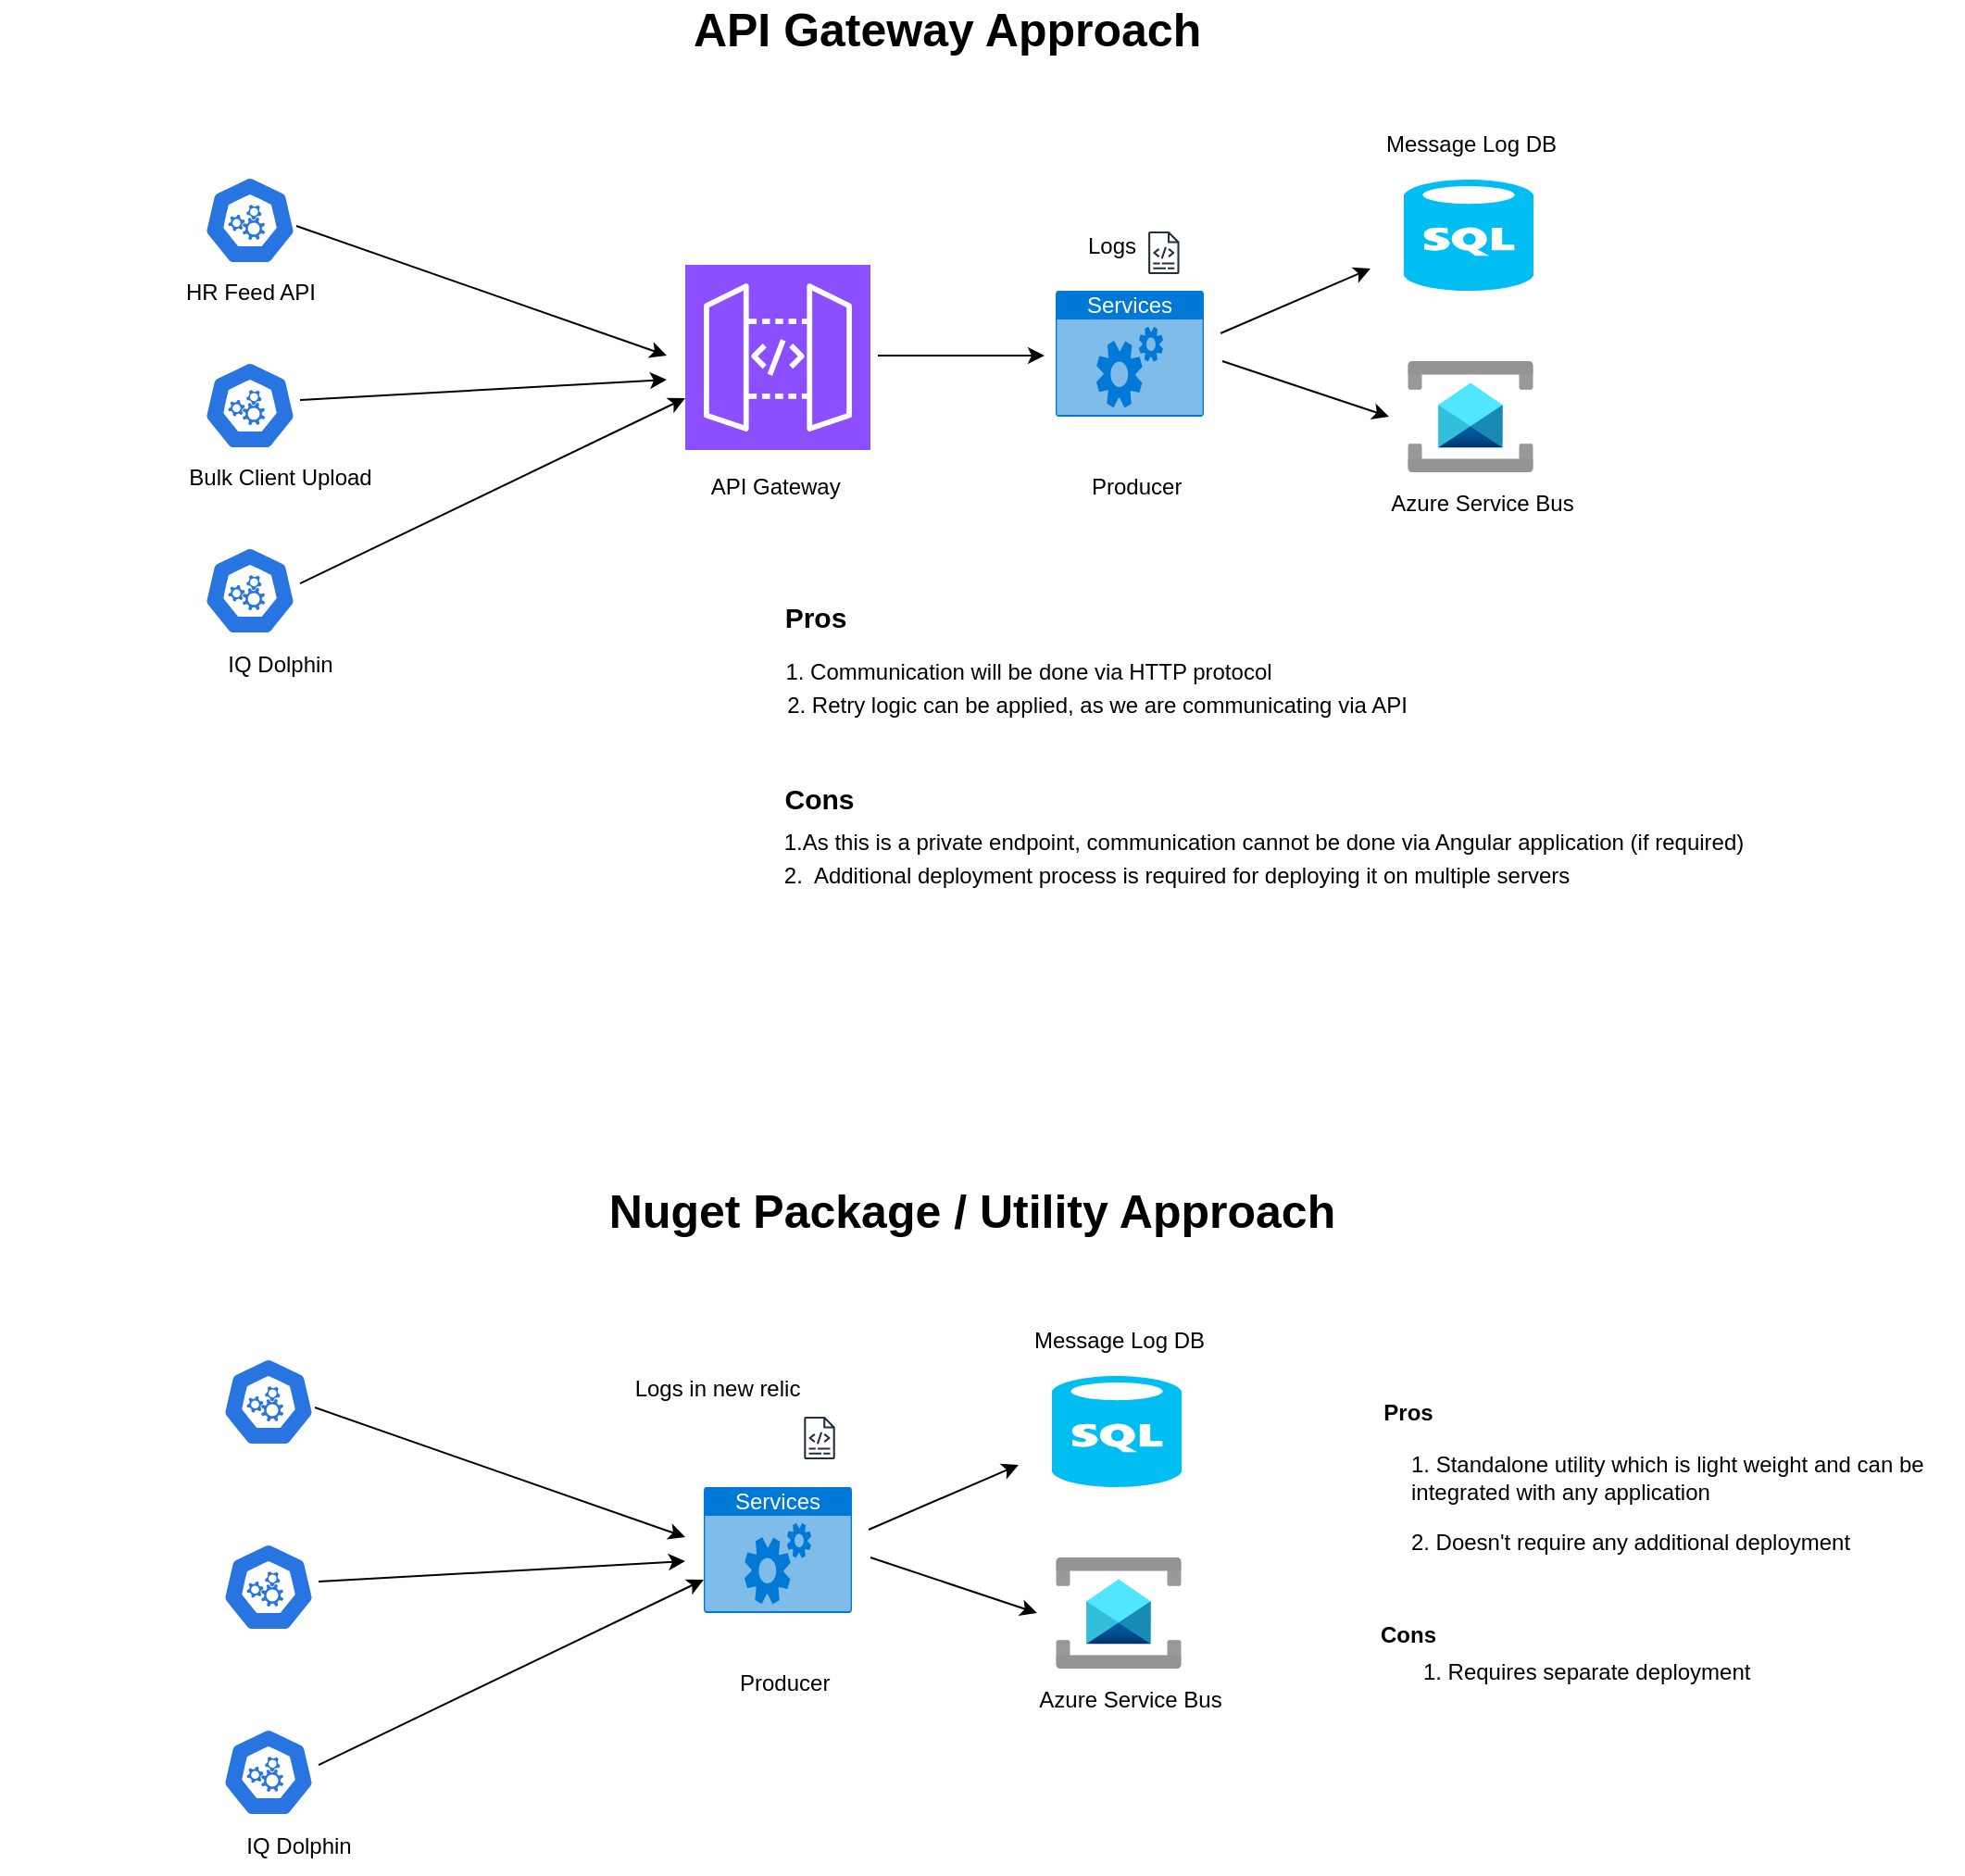 <mxfile version="23.1.4" type="github">
  <diagram name="Page-1" id="zTyLRDN7jb53dtOWvMF_">
    <mxGraphModel dx="1816" dy="509" grid="1" gridSize="10" guides="1" tooltips="1" connect="1" arrows="1" fold="1" page="1" pageScale="1" pageWidth="827" pageHeight="1169" math="0" shadow="0">
      <root>
        <mxCell id="0" />
        <mxCell id="1" parent="0" />
        <mxCell id="ib6bxDoDmYWr2v-HCl_p-1" value="" style="sketch=0;points=[[0,0,0],[0.25,0,0],[0.5,0,0],[0.75,0,0],[1,0,0],[0,1,0],[0.25,1,0],[0.5,1,0],[0.75,1,0],[1,1,0],[0,0.25,0],[0,0.5,0],[0,0.75,0],[1,0.25,0],[1,0.5,0],[1,0.75,0]];outlineConnect=0;fontColor=#232F3E;fillColor=#8C4FFF;strokeColor=#ffffff;dashed=0;verticalLabelPosition=bottom;verticalAlign=top;align=center;html=1;fontSize=12;fontStyle=0;aspect=fixed;shape=mxgraph.aws4.resourceIcon;resIcon=mxgraph.aws4.api_gateway;" vertex="1" parent="1">
          <mxGeometry x="350" y="233" width="100" height="100" as="geometry" />
        </mxCell>
        <mxCell id="ib6bxDoDmYWr2v-HCl_p-2" value="" style="aspect=fixed;sketch=0;html=1;dashed=0;whitespace=wrap;fillColor=#2875E2;strokeColor=#ffffff;points=[[0.005,0.63,0],[0.1,0.2,0],[0.9,0.2,0],[0.5,0,0],[0.995,0.63,0],[0.72,0.99,0],[0.5,1,0],[0.28,0.99,0]];shape=mxgraph.kubernetes.icon2;prIcon=api" vertex="1" parent="1">
          <mxGeometry x="90" y="185" width="50" height="48" as="geometry" />
        </mxCell>
        <mxCell id="ib6bxDoDmYWr2v-HCl_p-3" value="" style="aspect=fixed;sketch=0;html=1;dashed=0;whitespace=wrap;fillColor=#2875E2;strokeColor=#ffffff;points=[[0.005,0.63,0],[0.1,0.2,0],[0.9,0.2,0],[0.5,0,0],[0.995,0.63,0],[0.72,0.99,0],[0.5,1,0],[0.28,0.99,0]];shape=mxgraph.kubernetes.icon2;prIcon=api" vertex="1" parent="1">
          <mxGeometry x="90" y="285" width="50" height="48" as="geometry" />
        </mxCell>
        <mxCell id="ib6bxDoDmYWr2v-HCl_p-4" value="" style="aspect=fixed;sketch=0;html=1;dashed=0;whitespace=wrap;fillColor=#2875E2;strokeColor=#ffffff;points=[[0.005,0.63,0],[0.1,0.2,0],[0.9,0.2,0],[0.5,0,0],[0.995,0.63,0],[0.72,0.99,0],[0.5,1,0],[0.28,0.99,0]];shape=mxgraph.kubernetes.icon2;prIcon=api" vertex="1" parent="1">
          <mxGeometry x="90" y="385" width="50" height="48" as="geometry" />
        </mxCell>
        <mxCell id="ib6bxDoDmYWr2v-HCl_p-5" value="" style="endArrow=classic;html=1;rounded=0;" edge="1" parent="1">
          <mxGeometry width="50" height="50" relative="1" as="geometry">
            <mxPoint x="140" y="212" as="sourcePoint" />
            <mxPoint x="340" y="282" as="targetPoint" />
          </mxGeometry>
        </mxCell>
        <mxCell id="ib6bxDoDmYWr2v-HCl_p-6" value="" style="endArrow=classic;html=1;rounded=0;exitX=1.04;exitY=0.438;exitDx=0;exitDy=0;exitPerimeter=0;" edge="1" parent="1" source="ib6bxDoDmYWr2v-HCl_p-3">
          <mxGeometry width="50" height="50" relative="1" as="geometry">
            <mxPoint x="150" y="225" as="sourcePoint" />
            <mxPoint x="340" y="295" as="targetPoint" />
          </mxGeometry>
        </mxCell>
        <mxCell id="ib6bxDoDmYWr2v-HCl_p-7" value="" style="endArrow=classic;html=1;rounded=0;exitX=1.04;exitY=0.417;exitDx=0;exitDy=0;exitPerimeter=0;" edge="1" parent="1" source="ib6bxDoDmYWr2v-HCl_p-4">
          <mxGeometry width="50" height="50" relative="1" as="geometry">
            <mxPoint x="152" y="316" as="sourcePoint" />
            <mxPoint x="350" y="305" as="targetPoint" />
          </mxGeometry>
        </mxCell>
        <mxCell id="ib6bxDoDmYWr2v-HCl_p-8" value="HR Feed API" style="text;html=1;align=center;verticalAlign=middle;resizable=0;points=[];autosize=1;strokeColor=none;fillColor=none;" vertex="1" parent="1">
          <mxGeometry x="70" y="233" width="90" height="30" as="geometry" />
        </mxCell>
        <mxCell id="ib6bxDoDmYWr2v-HCl_p-9" value="Bulk Client Upload" style="text;html=1;align=center;verticalAlign=middle;resizable=0;points=[];autosize=1;strokeColor=none;fillColor=none;" vertex="1" parent="1">
          <mxGeometry x="71" y="333" width="120" height="30" as="geometry" />
        </mxCell>
        <mxCell id="ib6bxDoDmYWr2v-HCl_p-10" value="IQ Dolphin" style="text;html=1;align=center;verticalAlign=middle;resizable=0;points=[];autosize=1;strokeColor=none;fillColor=none;" vertex="1" parent="1">
          <mxGeometry x="91" y="434" width="80" height="30" as="geometry" />
        </mxCell>
        <mxCell id="ib6bxDoDmYWr2v-HCl_p-11" value="" style="image;aspect=fixed;html=1;points=[];align=center;fontSize=12;image=img/lib/azure2/integration/Service_Bus.svg;" vertex="1" parent="1">
          <mxGeometry x="740" y="285" width="68" height="60" as="geometry" />
        </mxCell>
        <mxCell id="ib6bxDoDmYWr2v-HCl_p-12" value="Services" style="html=1;whiteSpace=wrap;strokeColor=none;fillColor=#0079D6;labelPosition=center;verticalLabelPosition=middle;verticalAlign=top;align=center;fontSize=12;outlineConnect=0;spacingTop=-6;fontColor=#FFFFFF;sketch=0;shape=mxgraph.sitemap.services;" vertex="1" parent="1">
          <mxGeometry x="550" y="247" width="80" height="68" as="geometry" />
        </mxCell>
        <mxCell id="ib6bxDoDmYWr2v-HCl_p-13" value="&amp;nbsp; Producer" style="text;html=1;align=center;verticalAlign=middle;resizable=0;points=[];autosize=1;strokeColor=none;fillColor=none;" vertex="1" parent="1">
          <mxGeometry x="550" y="338" width="80" height="30" as="geometry" />
        </mxCell>
        <mxCell id="ib6bxDoDmYWr2v-HCl_p-14" value="" style="endArrow=classic;html=1;rounded=0;" edge="1" parent="1">
          <mxGeometry width="50" height="50" relative="1" as="geometry">
            <mxPoint x="640" y="285" as="sourcePoint" />
            <mxPoint x="730" y="315" as="targetPoint" />
          </mxGeometry>
        </mxCell>
        <mxCell id="ib6bxDoDmYWr2v-HCl_p-15" value="" style="endArrow=classic;html=1;rounded=0;" edge="1" parent="1">
          <mxGeometry width="50" height="50" relative="1" as="geometry">
            <mxPoint x="454" y="282" as="sourcePoint" />
            <mxPoint x="544" y="282" as="targetPoint" />
          </mxGeometry>
        </mxCell>
        <mxCell id="ib6bxDoDmYWr2v-HCl_p-16" value="API Gateway&amp;nbsp;" style="text;html=1;align=center;verticalAlign=middle;resizable=0;points=[];autosize=1;strokeColor=none;fillColor=none;" vertex="1" parent="1">
          <mxGeometry x="350" y="338" width="100" height="30" as="geometry" />
        </mxCell>
        <mxCell id="ib6bxDoDmYWr2v-HCl_p-17" value="Azure Service Bus" style="text;html=1;align=center;verticalAlign=middle;resizable=0;points=[];autosize=1;strokeColor=none;fillColor=none;" vertex="1" parent="1">
          <mxGeometry x="720" y="347" width="120" height="30" as="geometry" />
        </mxCell>
        <mxCell id="ib6bxDoDmYWr2v-HCl_p-18" value="" style="verticalLabelPosition=bottom;html=1;verticalAlign=top;align=center;strokeColor=none;fillColor=#00BEF2;shape=mxgraph.azure.sql_database;" vertex="1" parent="1">
          <mxGeometry x="738" y="187" width="70" height="60" as="geometry" />
        </mxCell>
        <mxCell id="ib6bxDoDmYWr2v-HCl_p-19" value="" style="endArrow=classic;html=1;rounded=0;" edge="1" parent="1">
          <mxGeometry width="50" height="50" relative="1" as="geometry">
            <mxPoint x="639" y="270" as="sourcePoint" />
            <mxPoint x="720" y="235" as="targetPoint" />
          </mxGeometry>
        </mxCell>
        <mxCell id="ib6bxDoDmYWr2v-HCl_p-21" value="Message Log DB" style="text;html=1;align=center;verticalAlign=middle;resizable=0;points=[];autosize=1;strokeColor=none;fillColor=none;" vertex="1" parent="1">
          <mxGeometry x="714" y="153" width="120" height="30" as="geometry" />
        </mxCell>
        <mxCell id="ib6bxDoDmYWr2v-HCl_p-22" value="API Gateway Approach&amp;nbsp;" style="text;html=1;align=center;verticalAlign=middle;whiteSpace=wrap;rounded=0;fontStyle=1;fontSize=25;" vertex="1" parent="1">
          <mxGeometry x="290" y="90" width="410" height="30" as="geometry" />
        </mxCell>
        <mxCell id="ib6bxDoDmYWr2v-HCl_p-24" value="" style="aspect=fixed;sketch=0;html=1;dashed=0;whitespace=wrap;fillColor=#2875E2;strokeColor=#ffffff;points=[[0.005,0.63,0],[0.1,0.2,0],[0.9,0.2,0],[0.5,0,0],[0.995,0.63,0],[0.72,0.99,0],[0.5,1,0],[0.28,0.99,0]];shape=mxgraph.kubernetes.icon2;prIcon=api" vertex="1" parent="1">
          <mxGeometry x="100" y="823" width="50" height="48" as="geometry" />
        </mxCell>
        <mxCell id="ib6bxDoDmYWr2v-HCl_p-25" value="" style="aspect=fixed;sketch=0;html=1;dashed=0;whitespace=wrap;fillColor=#2875E2;strokeColor=#ffffff;points=[[0.005,0.63,0],[0.1,0.2,0],[0.9,0.2,0],[0.5,0,0],[0.995,0.63,0],[0.72,0.99,0],[0.5,1,0],[0.28,0.99,0]];shape=mxgraph.kubernetes.icon2;prIcon=api" vertex="1" parent="1">
          <mxGeometry x="100" y="923" width="50" height="48" as="geometry" />
        </mxCell>
        <mxCell id="ib6bxDoDmYWr2v-HCl_p-26" value="" style="aspect=fixed;sketch=0;html=1;dashed=0;whitespace=wrap;fillColor=#2875E2;strokeColor=#ffffff;points=[[0.005,0.63,0],[0.1,0.2,0],[0.9,0.2,0],[0.5,0,0],[0.995,0.63,0],[0.72,0.99,0],[0.5,1,0],[0.28,0.99,0]];shape=mxgraph.kubernetes.icon2;prIcon=api" vertex="1" parent="1">
          <mxGeometry x="100" y="1023" width="50" height="48" as="geometry" />
        </mxCell>
        <mxCell id="ib6bxDoDmYWr2v-HCl_p-27" value="" style="endArrow=classic;html=1;rounded=0;" edge="1" parent="1">
          <mxGeometry width="50" height="50" relative="1" as="geometry">
            <mxPoint x="150" y="850" as="sourcePoint" />
            <mxPoint x="350" y="920" as="targetPoint" />
          </mxGeometry>
        </mxCell>
        <mxCell id="ib6bxDoDmYWr2v-HCl_p-28" value="" style="endArrow=classic;html=1;rounded=0;exitX=1.04;exitY=0.438;exitDx=0;exitDy=0;exitPerimeter=0;" edge="1" parent="1" source="ib6bxDoDmYWr2v-HCl_p-25">
          <mxGeometry width="50" height="50" relative="1" as="geometry">
            <mxPoint x="160" y="863" as="sourcePoint" />
            <mxPoint x="350" y="933" as="targetPoint" />
          </mxGeometry>
        </mxCell>
        <mxCell id="ib6bxDoDmYWr2v-HCl_p-29" value="" style="endArrow=classic;html=1;rounded=0;exitX=1.04;exitY=0.417;exitDx=0;exitDy=0;exitPerimeter=0;" edge="1" parent="1" source="ib6bxDoDmYWr2v-HCl_p-26">
          <mxGeometry width="50" height="50" relative="1" as="geometry">
            <mxPoint x="162" y="954" as="sourcePoint" />
            <mxPoint x="360" y="943" as="targetPoint" />
          </mxGeometry>
        </mxCell>
        <mxCell id="ib6bxDoDmYWr2v-HCl_p-30" value="IQ Dolphin" style="text;html=1;align=center;verticalAlign=middle;resizable=0;points=[];autosize=1;strokeColor=none;fillColor=none;" vertex="1" parent="1">
          <mxGeometry x="101" y="1072" width="80" height="30" as="geometry" />
        </mxCell>
        <mxCell id="ib6bxDoDmYWr2v-HCl_p-31" value="" style="image;aspect=fixed;html=1;points=[];align=center;fontSize=12;image=img/lib/azure2/integration/Service_Bus.svg;" vertex="1" parent="1">
          <mxGeometry x="550" y="931" width="68" height="60" as="geometry" />
        </mxCell>
        <mxCell id="ib6bxDoDmYWr2v-HCl_p-32" value="Services" style="html=1;whiteSpace=wrap;strokeColor=none;fillColor=#0079D6;labelPosition=center;verticalLabelPosition=middle;verticalAlign=top;align=center;fontSize=12;outlineConnect=0;spacingTop=-6;fontColor=#FFFFFF;sketch=0;shape=mxgraph.sitemap.services;" vertex="1" parent="1">
          <mxGeometry x="360" y="893" width="80" height="68" as="geometry" />
        </mxCell>
        <mxCell id="ib6bxDoDmYWr2v-HCl_p-33" value="&amp;nbsp; Producer" style="text;html=1;align=center;verticalAlign=middle;resizable=0;points=[];autosize=1;strokeColor=none;fillColor=none;" vertex="1" parent="1">
          <mxGeometry x="360" y="984" width="80" height="30" as="geometry" />
        </mxCell>
        <mxCell id="ib6bxDoDmYWr2v-HCl_p-34" value="" style="endArrow=classic;html=1;rounded=0;" edge="1" parent="1">
          <mxGeometry width="50" height="50" relative="1" as="geometry">
            <mxPoint x="450" y="931" as="sourcePoint" />
            <mxPoint x="540" y="961" as="targetPoint" />
          </mxGeometry>
        </mxCell>
        <mxCell id="ib6bxDoDmYWr2v-HCl_p-37" value="Azure Service Bus" style="text;html=1;align=center;verticalAlign=middle;resizable=0;points=[];autosize=1;strokeColor=none;fillColor=none;" vertex="1" parent="1">
          <mxGeometry x="530" y="993" width="120" height="30" as="geometry" />
        </mxCell>
        <mxCell id="ib6bxDoDmYWr2v-HCl_p-38" value="" style="verticalLabelPosition=bottom;html=1;verticalAlign=top;align=center;strokeColor=none;fillColor=#00BEF2;shape=mxgraph.azure.sql_database;" vertex="1" parent="1">
          <mxGeometry x="548" y="833" width="70" height="60" as="geometry" />
        </mxCell>
        <mxCell id="ib6bxDoDmYWr2v-HCl_p-39" value="" style="endArrow=classic;html=1;rounded=0;" edge="1" parent="1">
          <mxGeometry width="50" height="50" relative="1" as="geometry">
            <mxPoint x="449" y="916" as="sourcePoint" />
            <mxPoint x="530" y="881" as="targetPoint" />
          </mxGeometry>
        </mxCell>
        <mxCell id="ib6bxDoDmYWr2v-HCl_p-40" value="Message Log DB" style="text;html=1;align=center;verticalAlign=middle;resizable=0;points=[];autosize=1;strokeColor=none;fillColor=none;" vertex="1" parent="1">
          <mxGeometry x="524" y="799" width="120" height="30" as="geometry" />
        </mxCell>
        <mxCell id="ib6bxDoDmYWr2v-HCl_p-41" value="Nuget Package / Utility Approach" style="text;html=1;align=center;verticalAlign=middle;whiteSpace=wrap;rounded=0;fontStyle=1;fontSize=25;" vertex="1" parent="1">
          <mxGeometry x="300" y="728" width="410" height="30" as="geometry" />
        </mxCell>
        <mxCell id="ib6bxDoDmYWr2v-HCl_p-49" value="Logs&lt;br&gt;" style="text;html=1;align=center;verticalAlign=middle;resizable=0;points=[];autosize=1;strokeColor=none;fillColor=none;" vertex="1" parent="1">
          <mxGeometry x="555" y="208" width="50" height="30" as="geometry" />
        </mxCell>
        <mxCell id="ib6bxDoDmYWr2v-HCl_p-50" value="" style="sketch=0;outlineConnect=0;fontColor=#232F3E;gradientColor=none;fillColor=#232F3D;strokeColor=none;dashed=0;verticalLabelPosition=bottom;verticalAlign=top;align=center;html=1;fontSize=12;fontStyle=0;aspect=fixed;pointerEvents=1;shape=mxgraph.aws4.logs;" vertex="1" parent="1">
          <mxGeometry x="600" y="215" width="16.81" height="23" as="geometry" />
        </mxCell>
        <mxCell id="ib6bxDoDmYWr2v-HCl_p-51" value="Logs in new relic" style="text;html=1;align=center;verticalAlign=middle;resizable=0;points=[];autosize=1;strokeColor=none;fillColor=none;" vertex="1" parent="1">
          <mxGeometry x="312" y="825" width="110" height="30" as="geometry" />
        </mxCell>
        <mxCell id="ib6bxDoDmYWr2v-HCl_p-52" value="" style="sketch=0;outlineConnect=0;fontColor=#232F3E;gradientColor=none;fillColor=#232F3D;strokeColor=none;dashed=0;verticalLabelPosition=bottom;verticalAlign=top;align=center;html=1;fontSize=12;fontStyle=0;aspect=fixed;pointerEvents=1;shape=mxgraph.aws4.logs;" vertex="1" parent="1">
          <mxGeometry x="414.1" y="855" width="16.81" height="23" as="geometry" />
        </mxCell>
        <mxCell id="ib6bxDoDmYWr2v-HCl_p-53" value="Pros" style="text;html=1;align=center;verticalAlign=middle;resizable=0;points=[];autosize=1;strokeColor=none;fillColor=none;fontSize=15;fontStyle=1" vertex="1" parent="1">
          <mxGeometry x="390" y="408" width="60" height="30" as="geometry" />
        </mxCell>
        <mxCell id="ib6bxDoDmYWr2v-HCl_p-56" value="1. Communication will be done via HTTP protocol&lt;br&gt;" style="text;html=1;align=center;verticalAlign=middle;resizable=0;points=[];autosize=1;strokeColor=none;fillColor=none;" vertex="1" parent="1">
          <mxGeometry x="390" y="438" width="290" height="30" as="geometry" />
        </mxCell>
        <mxCell id="ib6bxDoDmYWr2v-HCl_p-57" value="2. Retry logic can be applied, as we are communicating via API" style="text;html=1;align=center;verticalAlign=middle;resizable=0;points=[];autosize=1;strokeColor=none;fillColor=none;" vertex="1" parent="1">
          <mxGeometry x="392" y="456" width="360" height="30" as="geometry" />
        </mxCell>
        <mxCell id="ib6bxDoDmYWr2v-HCl_p-58" value="Cons" style="text;html=1;align=center;verticalAlign=middle;resizable=0;points=[];autosize=1;strokeColor=none;fillColor=none;fontSize=15;fontStyle=1" vertex="1" parent="1">
          <mxGeometry x="392" y="506" width="60" height="30" as="geometry" />
        </mxCell>
        <mxCell id="ib6bxDoDmYWr2v-HCl_p-59" value="1.As this is a private endpoint, communication cannot be done via Angular application (if required)" style="text;html=1;align=center;verticalAlign=middle;resizable=0;points=[];autosize=1;strokeColor=none;fillColor=none;" vertex="1" parent="1">
          <mxGeometry x="392" y="530" width="540" height="30" as="geometry" />
        </mxCell>
        <mxCell id="ib6bxDoDmYWr2v-HCl_p-61" value="&amp;nbsp; &amp;nbsp; &amp;nbsp; &amp;nbsp; &amp;nbsp; &amp;nbsp; &amp;nbsp; &amp;nbsp; &amp;nbsp; &amp;nbsp; &amp;nbsp; &amp;nbsp; &amp;nbsp; &amp;nbsp; &amp;nbsp; &amp;nbsp; &amp;nbsp; &amp;nbsp; &amp;nbsp; &amp;nbsp; &amp;nbsp; &amp;nbsp; &amp;nbsp; &amp;nbsp; &amp;nbsp; &amp;nbsp; &amp;nbsp; &amp;nbsp; &amp;nbsp; &amp;nbsp; &amp;nbsp; &amp;nbsp; &amp;nbsp; &amp;nbsp; &amp;nbsp; &amp;nbsp; &amp;nbsp; &amp;nbsp; &amp;nbsp; &amp;nbsp; &amp;nbsp; &amp;nbsp; &amp;nbsp; &amp;nbsp; &amp;nbsp; &amp;nbsp; &amp;nbsp; &amp;nbsp; &amp;nbsp; &amp;nbsp; &amp;nbsp; &amp;nbsp; &amp;nbsp; &amp;nbsp; &amp;nbsp; &amp;nbsp; &amp;nbsp; &amp;nbsp; &amp;nbsp; &amp;nbsp; &amp;nbsp; &amp;nbsp;2.&amp;nbsp; Additional deployment process is required for deploying it on multiple servers" style="text;html=1;align=center;verticalAlign=middle;resizable=0;points=[];autosize=1;strokeColor=none;fillColor=none;" vertex="1" parent="1">
          <mxGeometry x="-20" y="548" width="860" height="30" as="geometry" />
        </mxCell>
        <mxCell id="ib6bxDoDmYWr2v-HCl_p-66" value="Pros" style="text;html=1;align=center;verticalAlign=middle;resizable=0;points=[];autosize=1;strokeColor=none;fillColor=none;fontStyle=1" vertex="1" parent="1">
          <mxGeometry x="715" y="838" width="50" height="30" as="geometry" />
        </mxCell>
        <mxCell id="ib6bxDoDmYWr2v-HCl_p-69" value="1. Standalone utility which is light weight and can be &lt;br&gt;integrated with any application" style="text;html=1;align=left;verticalAlign=middle;resizable=0;points=[];autosize=1;strokeColor=none;fillColor=none;" vertex="1" parent="1">
          <mxGeometry x="740" y="868" width="300" height="40" as="geometry" />
        </mxCell>
        <mxCell id="ib6bxDoDmYWr2v-HCl_p-70" value="2. Doesn&#39;t require any additional deployment" style="text;html=1;align=center;verticalAlign=middle;resizable=0;points=[];autosize=1;strokeColor=none;fillColor=none;" vertex="1" parent="1">
          <mxGeometry x="730" y="908" width="260" height="30" as="geometry" />
        </mxCell>
        <mxCell id="ib6bxDoDmYWr2v-HCl_p-71" value="Cons" style="text;html=1;align=center;verticalAlign=middle;resizable=0;points=[];autosize=1;strokeColor=none;fillColor=none;fontStyle=1" vertex="1" parent="1">
          <mxGeometry x="715" y="958" width="50" height="30" as="geometry" />
        </mxCell>
        <mxCell id="ib6bxDoDmYWr2v-HCl_p-72" value="1. Requires separate deployment&amp;nbsp;" style="text;html=1;align=center;verticalAlign=middle;resizable=0;points=[];autosize=1;strokeColor=none;fillColor=none;" vertex="1" parent="1">
          <mxGeometry x="738" y="978" width="200" height="30" as="geometry" />
        </mxCell>
      </root>
    </mxGraphModel>
  </diagram>
</mxfile>
